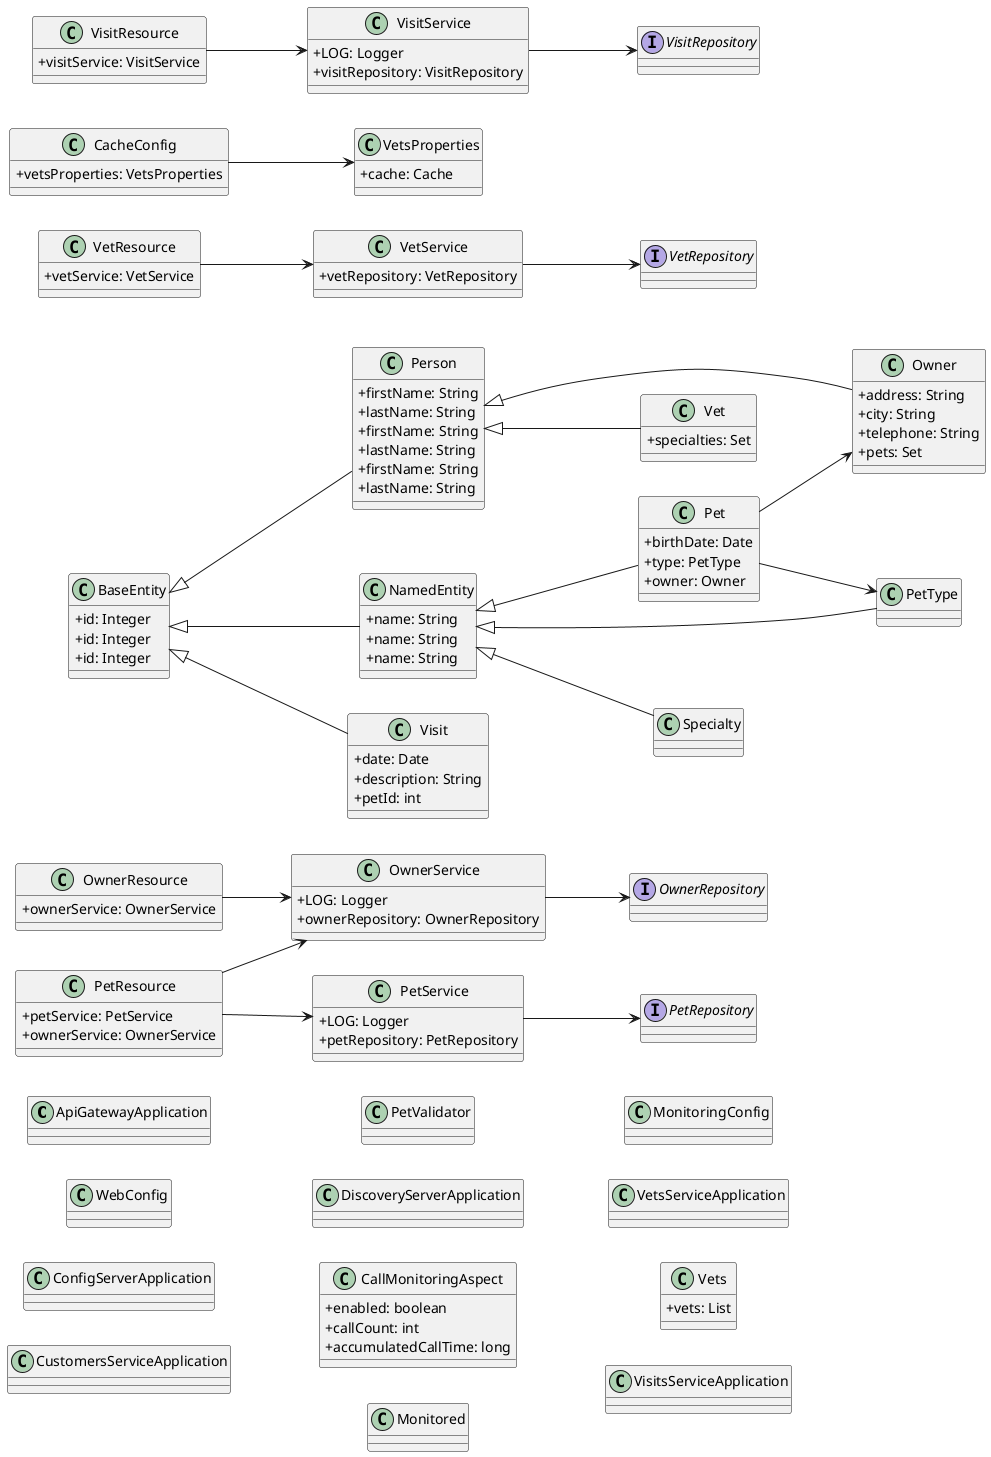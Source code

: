 @startuml
skinparam classAttributeIconSize 0
left to right direction
class ApiGatewayApplication {
}
class WebConfig {
}
class ConfigServerApplication {
}
class CustomersServiceApplication {
}
class OwnerService {
  + LOG: Logger
  + ownerRepository: OwnerRepository
}
class PetService {
  + LOG: Logger
  + petRepository: PetRepository
}
class OwnerResource {
  + ownerService: OwnerService
}
class PetResource {
  + petService: PetService
  + ownerService: OwnerService
}
class PetValidator {
}
class Person {
  + firstName: String
  + lastName: String
}
class Owner {
  + address: String
  + city: String
  + telephone: String
  + pets: Set
}
interface OwnerRepository {
}
class Pet {
  + birthDate: Date
  + type: PetType
  + owner: Owner
}
interface PetRepository {
}
class PetType {
}
class BaseEntity {
  + id: Integer
}
class NamedEntity {
  + name: String
}
class DiscoveryServerApplication {
}
class CallMonitoringAspect {
  + enabled: boolean
  + callCount: int
  + accumulatedCallTime: long
}
class Monitored {
}
class MonitoringConfig {
}
class VetsServiceApplication {
}
class VetService {
  + vetRepository: VetRepository
}
class Person {
  + firstName: String
  + lastName: String
}
class Specialty {
}
class Vet {
  + specialties: Set
}
interface VetRepository {
}
class Vets {
  + vets: List
}
class CacheConfig {
  + vetsProperties: VetsProperties
}
class VetsProperties {
  + cache: Cache
}
class BaseEntity {
  + id: Integer
}
class NamedEntity {
  + name: String
}
class VetResource {
  + vetService: VetService
}
class VisitsServiceApplication {
}
class VisitService {
  + LOG: Logger
  + visitRepository: VisitRepository
}
class VisitResource {
  + visitService: VisitService
}
class Visit {
  + date: Date
  + description: String
  + petId: int
}
interface VisitRepository {
}
class Person {
  + firstName: String
  + lastName: String
}
class BaseEntity {
  + id: Integer
}
class NamedEntity {
  + name: String
}
BaseEntity <|-- NamedEntity
BaseEntity <|-- Person
BaseEntity <|-- Visit
CacheConfig --> VetsProperties
NamedEntity <|-- Pet
NamedEntity <|-- PetType
NamedEntity <|-- Specialty
OwnerResource --> OwnerService
OwnerService --> OwnerRepository
Person <|-- Owner
Person <|-- Vet
Pet --> Owner
Pet --> PetType
PetResource --> OwnerService
PetResource --> PetService
PetService --> PetRepository
VetResource --> VetService
VetService --> VetRepository
VisitResource --> VisitService
VisitService --> VisitRepository
@enduml